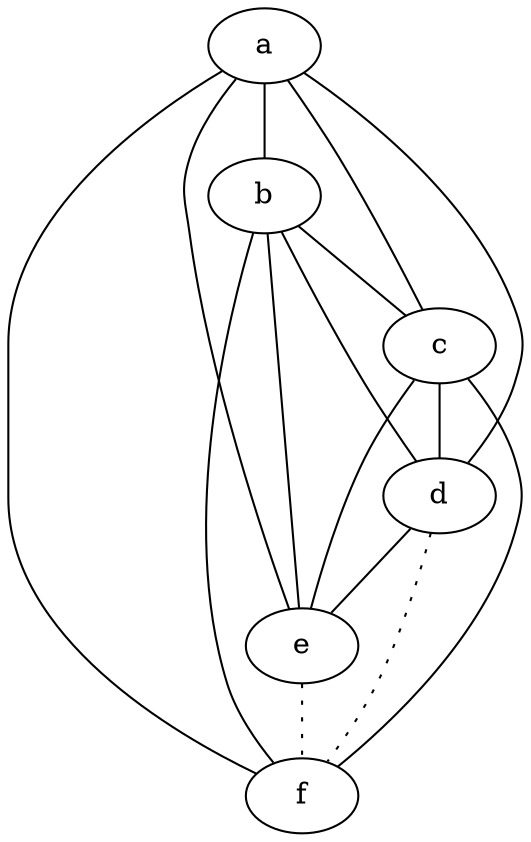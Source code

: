 graph {
a -- b;
a -- c;
a -- d;
a -- e;
a -- f;
b -- c;
b -- d;
b -- e;
b -- f;
c -- d;
c -- e;
c -- f;
d -- e;
d -- f [style=dotted];
e -- f [style=dotted];
}
